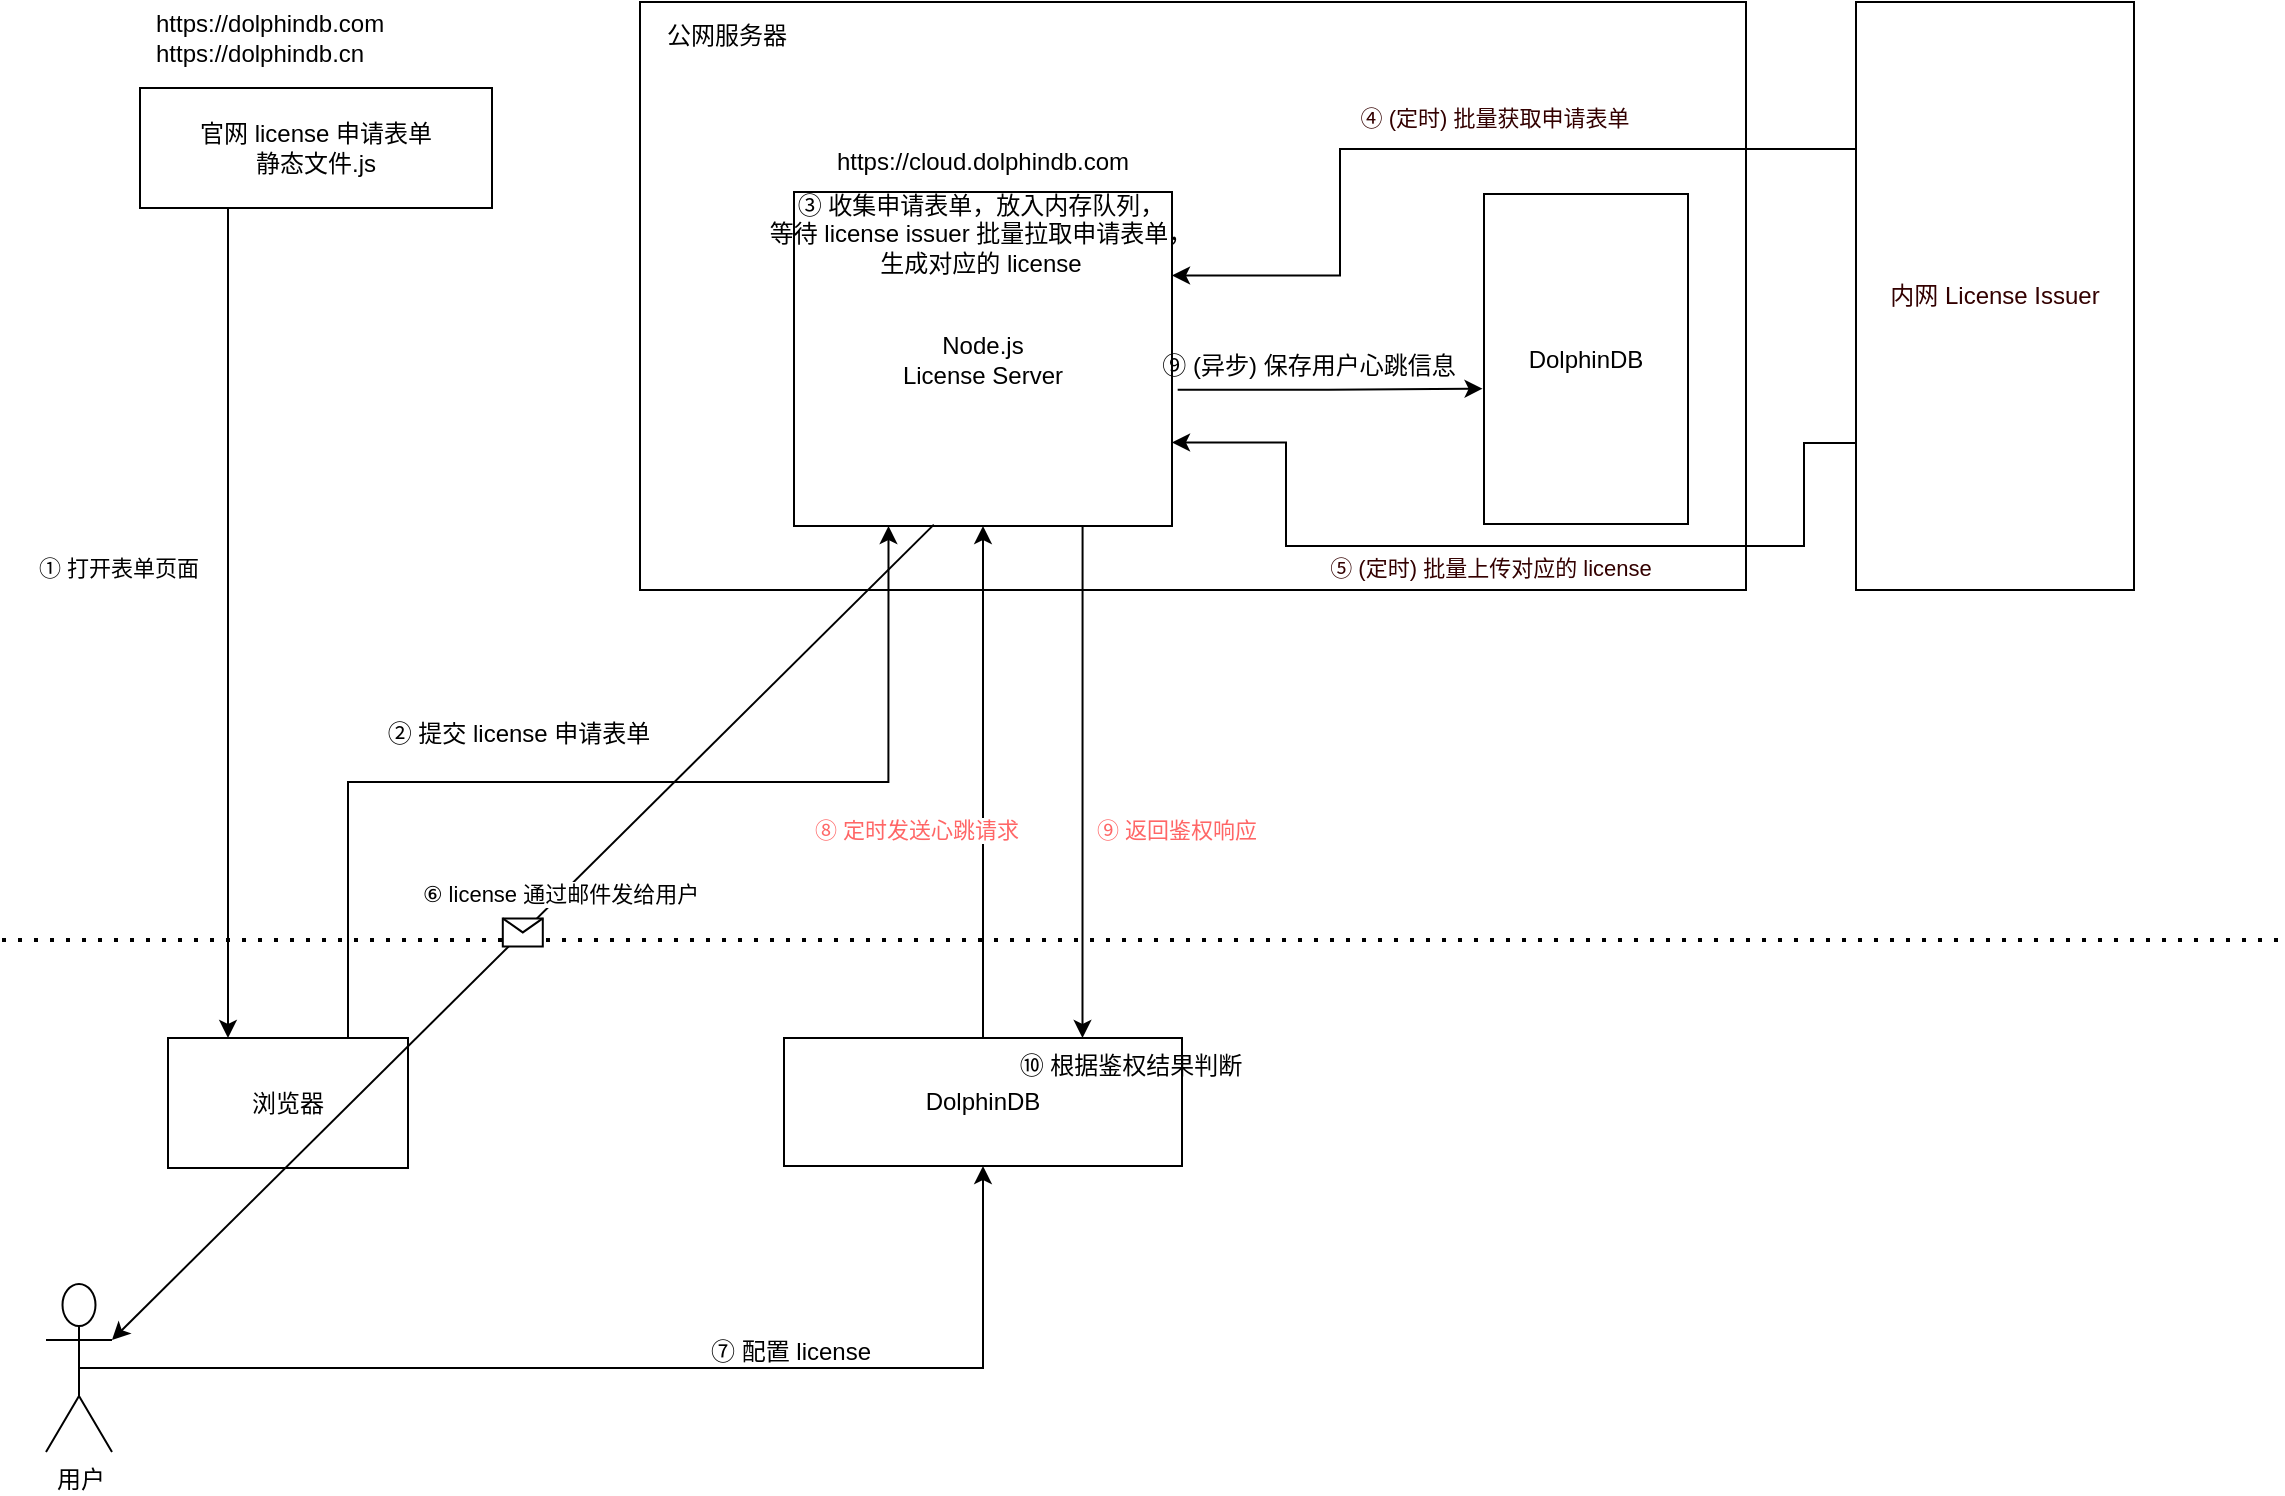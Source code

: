 <mxfile version="16.5.4" type="device"><diagram id="MMBnvVtvwzNMDBu_ztpp" name="Page-1"><mxGraphModel dx="1630" dy="706" grid="0" gridSize="10" guides="1" tooltips="1" connect="1" arrows="1" fold="1" page="1" pageScale="1" pageWidth="1169" pageHeight="827" math="0" shadow="0"><root><mxCell id="0"/><mxCell id="1" parent="0"/><mxCell id="qoCd2c8dmLS4NliA_7QJ-3" value="" style="rounded=0;whiteSpace=wrap;html=1;" parent="1" vertex="1"><mxGeometry x="341" y="48" width="553" height="294" as="geometry"/></mxCell><mxCell id="qoCd2c8dmLS4NliA_7QJ-10" style="edgeStyle=orthogonalEdgeStyle;rounded=0;orthogonalLoop=1;jettySize=auto;html=1;exitX=0.75;exitY=1;exitDx=0;exitDy=0;entryX=0.75;entryY=0;entryDx=0;entryDy=0;" parent="1" source="EVwnVFrbEOGDX877wwHS-3" target="20em_hUlrwZy2JAZZFAJ-1" edge="1"><mxGeometry relative="1" as="geometry"><Array as="points"><mxPoint x="560" y="229"/><mxPoint x="562" y="229"/></Array></mxGeometry></mxCell><mxCell id="qoCd2c8dmLS4NliA_7QJ-17" value="⑨ 返回鉴权响应" style="edgeLabel;html=1;align=center;verticalAlign=middle;resizable=0;points=[];fontColor=#FF6666;" parent="qoCd2c8dmLS4NliA_7QJ-10" vertex="1" connectable="0"><mxGeometry x="-0.122" y="-1" relative="1" as="geometry"><mxPoint x="47" y="132" as="offset"/></mxGeometry></mxCell><mxCell id="qoCd2c8dmLS4NliA_7QJ-19" style="edgeStyle=orthogonalEdgeStyle;rounded=0;orthogonalLoop=1;jettySize=auto;html=1;exitX=1.015;exitY=0.592;exitDx=0;exitDy=0;entryX=-0.007;entryY=0.59;entryDx=0;entryDy=0;exitPerimeter=0;entryPerimeter=0;" parent="1" source="EVwnVFrbEOGDX877wwHS-3" target="qoCd2c8dmLS4NliA_7QJ-2" edge="1"><mxGeometry relative="1" as="geometry"/></mxCell><mxCell id="HInTmCSviZ2B5M3FvaD0-23" style="edgeStyle=orthogonalEdgeStyle;rounded=0;orthogonalLoop=1;jettySize=auto;html=1;exitX=0;exitY=0.25;exitDx=0;exitDy=0;entryX=1;entryY=0.25;entryDx=0;entryDy=0;fontColor=#330000;" edge="1" parent="1" source="HInTmCSviZ2B5M3FvaD0-21" target="EVwnVFrbEOGDX877wwHS-3"><mxGeometry relative="1" as="geometry"><Array as="points"><mxPoint x="691" y="121"/><mxPoint x="691" y="185"/></Array></mxGeometry></mxCell><mxCell id="HInTmCSviZ2B5M3FvaD0-24" value="④ (定时) 批量获取申请表单" style="edgeLabel;html=1;align=center;verticalAlign=middle;resizable=0;points=[];fontColor=#330000;" vertex="1" connectable="0" parent="HInTmCSviZ2B5M3FvaD0-23"><mxGeometry x="-0.074" relative="1" as="geometry"><mxPoint x="6" y="-16" as="offset"/></mxGeometry></mxCell><mxCell id="EVwnVFrbEOGDX877wwHS-3" value="Node.js&lt;br&gt;License Server" style="rounded=0;whiteSpace=wrap;html=1;" parent="1" vertex="1"><mxGeometry x="418" y="143" width="189" height="167" as="geometry"/></mxCell><mxCell id="20em_hUlrwZy2JAZZFAJ-1" value="DolphinDB" style="rounded=0;whiteSpace=wrap;html=1;" parent="1" vertex="1"><mxGeometry x="413" y="566" width="199" height="64" as="geometry"/></mxCell><mxCell id="qoCd2c8dmLS4NliA_7QJ-1" value="https://cloud.dolphindb.com" style="text;html=1;strokeColor=none;fillColor=none;align=center;verticalAlign=middle;whiteSpace=wrap;rounded=0;" parent="1" vertex="1"><mxGeometry x="410" y="113" width="205" height="30" as="geometry"/></mxCell><mxCell id="qoCd2c8dmLS4NliA_7QJ-2" value="DolphinDB" style="rounded=0;whiteSpace=wrap;html=1;" parent="1" vertex="1"><mxGeometry x="763" y="144" width="102" height="165" as="geometry"/></mxCell><mxCell id="qoCd2c8dmLS4NliA_7QJ-5" value="公网服务器" style="text;html=1;strokeColor=none;fillColor=none;align=center;verticalAlign=middle;whiteSpace=wrap;rounded=0;" parent="1" vertex="1"><mxGeometry x="336" y="50" width="97" height="30" as="geometry"/></mxCell><mxCell id="qoCd2c8dmLS4NliA_7QJ-8" value="" style="endArrow=classic;html=1;rounded=0;exitX=0.5;exitY=0;exitDx=0;exitDy=0;entryX=0.5;entryY=1;entryDx=0;entryDy=0;" parent="1" edge="1" target="EVwnVFrbEOGDX877wwHS-3" source="20em_hUlrwZy2JAZZFAJ-1"><mxGeometry width="50" height="50" relative="1" as="geometry"><mxPoint x="512.5" y="566" as="sourcePoint"/><mxPoint x="512.5" y="229" as="targetPoint"/></mxGeometry></mxCell><mxCell id="qoCd2c8dmLS4NliA_7QJ-16" value="⑧ 定时发送心跳请求" style="edgeLabel;html=1;align=center;verticalAlign=middle;resizable=0;points=[];fontColor=#FF6666;" parent="qoCd2c8dmLS4NliA_7QJ-8" vertex="1" connectable="0"><mxGeometry x="0.176" y="3" relative="1" as="geometry"><mxPoint x="-31" y="46" as="offset"/></mxGeometry></mxCell><mxCell id="HInTmCSviZ2B5M3FvaD0-5" style="edgeStyle=orthogonalEdgeStyle;rounded=0;orthogonalLoop=1;jettySize=auto;html=1;exitX=0.25;exitY=1;exitDx=0;exitDy=0;entryX=0.25;entryY=0;entryDx=0;entryDy=0;" edge="1" parent="1" source="qoCd2c8dmLS4NliA_7QJ-11" target="qoCd2c8dmLS4NliA_7QJ-12"><mxGeometry relative="1" as="geometry"/></mxCell><mxCell id="HInTmCSviZ2B5M3FvaD0-6" value="① 打开表单页面" style="edgeLabel;html=1;align=center;verticalAlign=middle;resizable=0;points=[];" vertex="1" connectable="0" parent="HInTmCSviZ2B5M3FvaD0-5"><mxGeometry x="-0.137" relative="1" as="geometry"><mxPoint x="-55" y="1" as="offset"/></mxGeometry></mxCell><mxCell id="qoCd2c8dmLS4NliA_7QJ-11" value="官网 license 申请表单&lt;br&gt;静态文件.js" style="rounded=0;whiteSpace=wrap;html=1;" parent="1" vertex="1"><mxGeometry x="91" y="91" width="176" height="60" as="geometry"/></mxCell><mxCell id="HInTmCSviZ2B5M3FvaD0-10" style="edgeStyle=orthogonalEdgeStyle;rounded=0;orthogonalLoop=1;jettySize=auto;html=1;exitX=0.75;exitY=0;exitDx=0;exitDy=0;entryX=0.25;entryY=1;entryDx=0;entryDy=0;" edge="1" parent="1" source="qoCd2c8dmLS4NliA_7QJ-12" target="EVwnVFrbEOGDX877wwHS-3"><mxGeometry relative="1" as="geometry"/></mxCell><mxCell id="qoCd2c8dmLS4NliA_7QJ-12" value="浏览器" style="rounded=0;whiteSpace=wrap;html=1;" parent="1" vertex="1"><mxGeometry x="105" y="566" width="120" height="65" as="geometry"/></mxCell><mxCell id="HInTmCSviZ2B5M3FvaD0-16" style="edgeStyle=orthogonalEdgeStyle;rounded=0;orthogonalLoop=1;jettySize=auto;html=1;exitX=0.5;exitY=0.5;exitDx=0;exitDy=0;exitPerimeter=0;entryX=0.5;entryY=1;entryDx=0;entryDy=0;" edge="1" parent="1" source="qoCd2c8dmLS4NliA_7QJ-13" target="20em_hUlrwZy2JAZZFAJ-1"><mxGeometry relative="1" as="geometry"/></mxCell><mxCell id="qoCd2c8dmLS4NliA_7QJ-13" value="用户" style="shape=umlActor;verticalLabelPosition=bottom;verticalAlign=top;html=1;outlineConnect=0;" parent="1" vertex="1"><mxGeometry x="44" y="689" width="33" height="84" as="geometry"/></mxCell><mxCell id="qoCd2c8dmLS4NliA_7QJ-14" value="" style="endArrow=none;dashed=1;html=1;dashPattern=1 3;strokeWidth=2;rounded=0;" parent="1" edge="1"><mxGeometry width="50" height="50" relative="1" as="geometry"><mxPoint x="22" y="517" as="sourcePoint"/><mxPoint x="1160.5" y="517" as="targetPoint"/></mxGeometry></mxCell><mxCell id="qoCd2c8dmLS4NliA_7QJ-23" value="⑨ (异步) 保存用户心跳信息" style="text;html=1;align=center;verticalAlign=middle;resizable=0;points=[];autosize=1;strokeColor=none;fillColor=none;" parent="1" vertex="1"><mxGeometry x="592" y="221" width="166" height="18" as="geometry"/></mxCell><mxCell id="HInTmCSviZ2B5M3FvaD0-3" value="https://dolphindb.com&lt;br&gt;https://dolphindb.cn" style="text;html=1;align=left;verticalAlign=middle;resizable=0;points=[];autosize=1;strokeColor=none;fillColor=none;" vertex="1" parent="1"><mxGeometry x="97" y="50" width="136" height="32" as="geometry"/></mxCell><mxCell id="HInTmCSviZ2B5M3FvaD0-9" value="② 提交 license 申请表单" style="text;html=1;align=center;verticalAlign=middle;resizable=0;points=[];autosize=1;" vertex="1" parent="1"><mxGeometry x="203" y="405" width="154" height="18" as="geometry"/></mxCell><mxCell id="HInTmCSviZ2B5M3FvaD0-11" value="③ 收集申请表单，放入内存队列，&lt;br&gt;等待 license issuer 批量拉取申请表单，&lt;br&gt;生成对应的 license" style="text;html=1;align=center;verticalAlign=middle;resizable=0;points=[];autosize=1;strokeColor=none;fillColor=none;" vertex="1" parent="1"><mxGeometry x="392" y="141" width="238" height="46" as="geometry"/></mxCell><mxCell id="HInTmCSviZ2B5M3FvaD0-12" value="" style="endArrow=classic;html=1;rounded=0;exitX=0.37;exitY=0.996;exitDx=0;exitDy=0;exitPerimeter=0;entryX=1;entryY=0.333;entryDx=0;entryDy=0;entryPerimeter=0;" edge="1" parent="1" source="EVwnVFrbEOGDX877wwHS-3" target="qoCd2c8dmLS4NliA_7QJ-13"><mxGeometry relative="1" as="geometry"><mxPoint x="531" y="450" as="sourcePoint"/><mxPoint x="631" y="450" as="targetPoint"/></mxGeometry></mxCell><mxCell id="HInTmCSviZ2B5M3FvaD0-13" value="" style="shape=message;html=1;outlineConnect=0;" vertex="1" parent="HInTmCSviZ2B5M3FvaD0-12"><mxGeometry width="20" height="14" relative="1" as="geometry"><mxPoint x="-10" y="-7" as="offset"/></mxGeometry></mxCell><mxCell id="HInTmCSviZ2B5M3FvaD0-14" value="⑥ license 通过邮件发给用户" style="edgeLabel;html=1;align=center;verticalAlign=middle;resizable=0;points=[];" vertex="1" connectable="0" parent="HInTmCSviZ2B5M3FvaD0-12"><mxGeometry x="-0.091" y="-1" relative="1" as="geometry"><mxPoint as="offset"/></mxGeometry></mxCell><mxCell id="HInTmCSviZ2B5M3FvaD0-17" value="⑦ 配置 license" style="text;html=1;align=center;verticalAlign=middle;resizable=0;points=[];autosize=1;strokeColor=none;fillColor=none;" vertex="1" parent="1"><mxGeometry x="366" y="714" width="100" height="18" as="geometry"/></mxCell><mxCell id="HInTmCSviZ2B5M3FvaD0-19" value="⑩ 根据鉴权结果判断" style="text;html=1;align=center;verticalAlign=middle;resizable=0;points=[];autosize=1;strokeColor=none;fillColor=none;" vertex="1" parent="1"><mxGeometry x="524" y="571" width="124" height="18" as="geometry"/></mxCell><mxCell id="HInTmCSviZ2B5M3FvaD0-25" style="edgeStyle=orthogonalEdgeStyle;rounded=0;orthogonalLoop=1;jettySize=auto;html=1;exitX=0;exitY=0.75;exitDx=0;exitDy=0;entryX=1;entryY=0.75;entryDx=0;entryDy=0;fontColor=#330000;" edge="1" parent="1" source="HInTmCSviZ2B5M3FvaD0-21" target="EVwnVFrbEOGDX877wwHS-3"><mxGeometry relative="1" as="geometry"><Array as="points"><mxPoint x="923" y="269"/><mxPoint x="923" y="320"/><mxPoint x="664" y="320"/><mxPoint x="664" y="268"/></Array></mxGeometry></mxCell><mxCell id="HInTmCSviZ2B5M3FvaD0-26" value="⑤ (定时) 批量上传对应的 license" style="edgeLabel;html=1;align=center;verticalAlign=middle;resizable=0;points=[];fontColor=#330000;" vertex="1" connectable="0" parent="HInTmCSviZ2B5M3FvaD0-25"><mxGeometry x="0.172" y="3" relative="1" as="geometry"><mxPoint x="26" y="8" as="offset"/></mxGeometry></mxCell><mxCell id="HInTmCSviZ2B5M3FvaD0-21" value="&lt;span style=&quot;color: rgb(51 , 0 , 0)&quot;&gt;内网 License Issuer&lt;/span&gt;" style="whiteSpace=wrap;html=1;fontColor=#FF6666;" vertex="1" parent="1"><mxGeometry x="949" y="48" width="139" height="294" as="geometry"/></mxCell></root></mxGraphModel></diagram></mxfile>